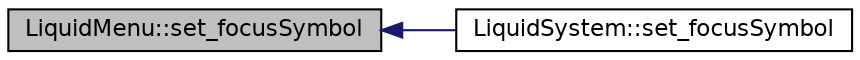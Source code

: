 digraph "LiquidMenu::set_focusSymbol"
{
  edge [fontname="Helvetica",fontsize="11",labelfontname="Helvetica",labelfontsize="11"];
  node [fontname="Helvetica",fontsize="11",shape=record];
  rankdir="LR";
  Node86 [label="LiquidMenu::set_focusSymbol",height=0.2,width=0.4,color="black", fillcolor="grey75", style="filled", fontcolor="black"];
  Node86 -> Node87 [dir="back",color="midnightblue",fontsize="11",style="solid",fontname="Helvetica"];
  Node87 [label="LiquidSystem::set_focusSymbol",height=0.2,width=0.4,color="black", fillcolor="white", style="filled",URL="$class_liquid_system.html#adf9bc656e655c4deb098a334a09f53b8",tooltip="Changes the focus indicator&#39;s symbol. "];
}
